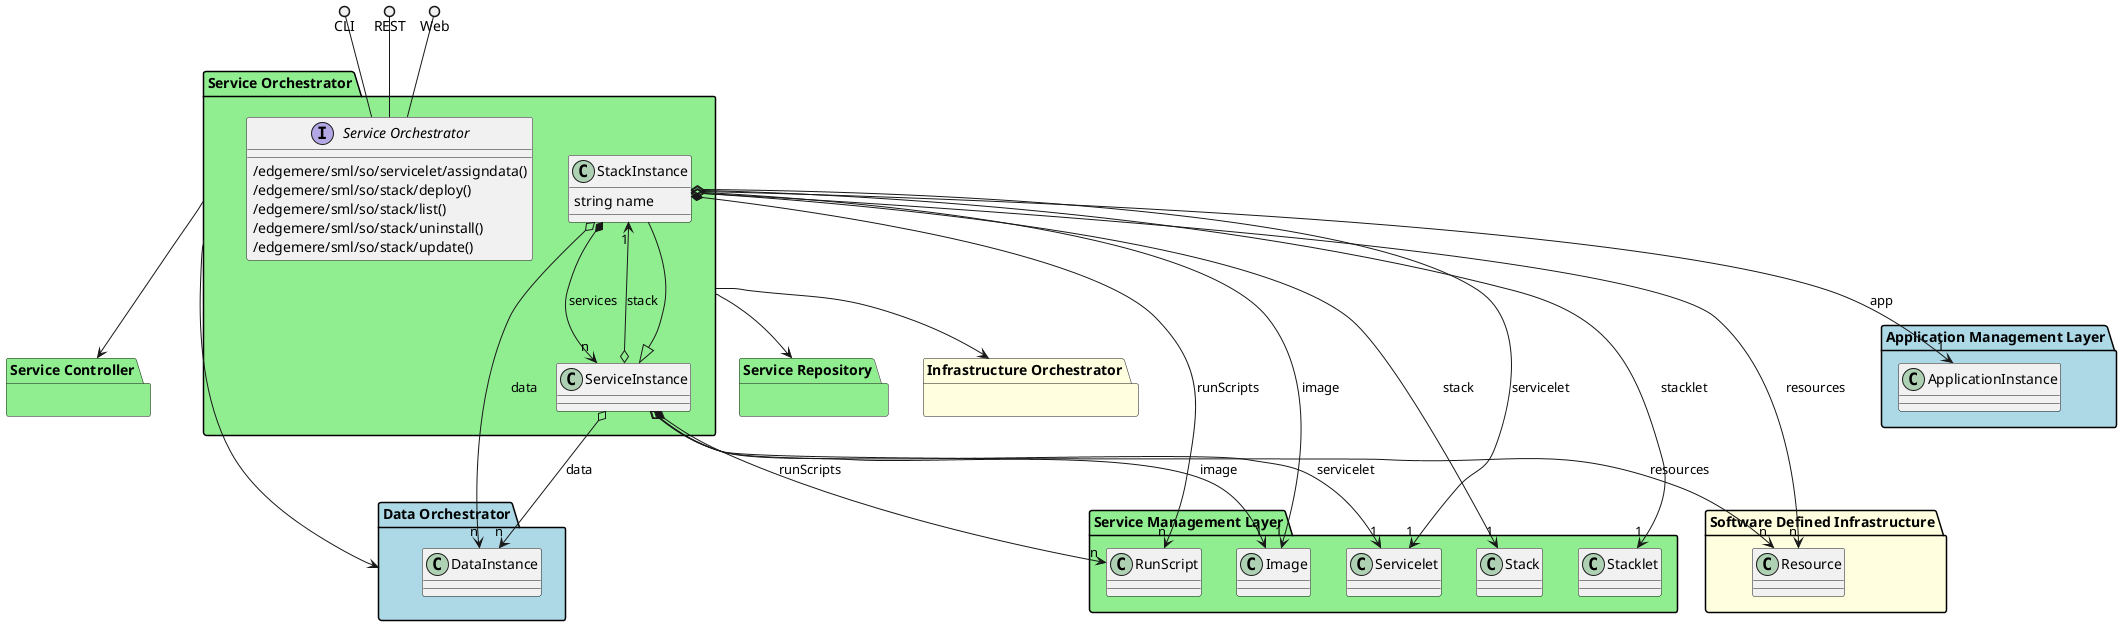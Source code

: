 @startuml


package "Service Controller" #lightgreen {
    }

package "Service Repository" #lightgreen {
    }

package "Data Orchestrator" #lightblue {
    
        class DataInstance {
        }
    }

package "Infrastructure Orchestrator" #lightyellow {
    }

package "Service Management Layer" #lightgreen {
    
        class Image {
        }
    
        class Servicelet {
        }
    
        class RunScript {
        }
    
        class Stack {
        }
    
        class Stacklet {
        }
    }

package "Software Defined Infrastructure" #lightyellow {
    
        class Resource {
        }
    }

package "Service Orchestrator" #lightgreen {
    
        class StackInstance {
        }
    
        class ServiceInstance {
        }
    }

package "Application Management Layer" #lightblue {
    
        class ApplicationInstance {
        }
    }


package "Service Orchestrator" #lightgreen {

    interface "Service Orchestrator" as i {
            /edgemere/sml/so/servicelet/assigndata()
            /edgemere/sml/so/stack/deploy()
            /edgemere/sml/so/stack/list()
            /edgemere/sml/so/stack/uninstall()
            /edgemere/sml/so/stack/update()
    
    }
}

CLI ()-- i
REST ()-- i
Web ()-- i

package "Service Orchestrator" #lightgreen {
        class "ServiceInstance" {
                    }
                ServiceInstance o--> "1" Image : image
                        ServiceInstance o--> "n" DataInstance : data
                        ServiceInstance o--> "n" Resource : resources
                        ServiceInstance o--> "1" Servicelet : servicelet
                        ServiceInstance o--> "1" StackInstance : stack
                        ServiceInstance *--> "n" RunScript : runScripts
            
    
    class "StackInstance" {
                 string name
                    }
                StackInstance o--> "1" ApplicationInstance : app
                        StackInstance o--> "1" Stack : stack
                        StackInstance o--> "1" Stacklet : stacklet
                        StackInstance *--> "n" ServiceInstance : services
                        StackInstance o--> "1" Image : image
                        StackInstance o--> "n" DataInstance : data
                        StackInstance o--> "n" Resource : resources
                        StackInstance o--> "1" Servicelet : servicelet
                        StackInstance *--> "n" RunScript : runScripts
            
    
        ServiceInstance <|-- StackInstance
    

}


    "Service Orchestrator" --> "Service Controller"

    "Service Orchestrator" --> "Service Repository"

    "Service Orchestrator" --> "Data Orchestrator"

    "Service Orchestrator" --> "Infrastructure Orchestrator"


@enduml
